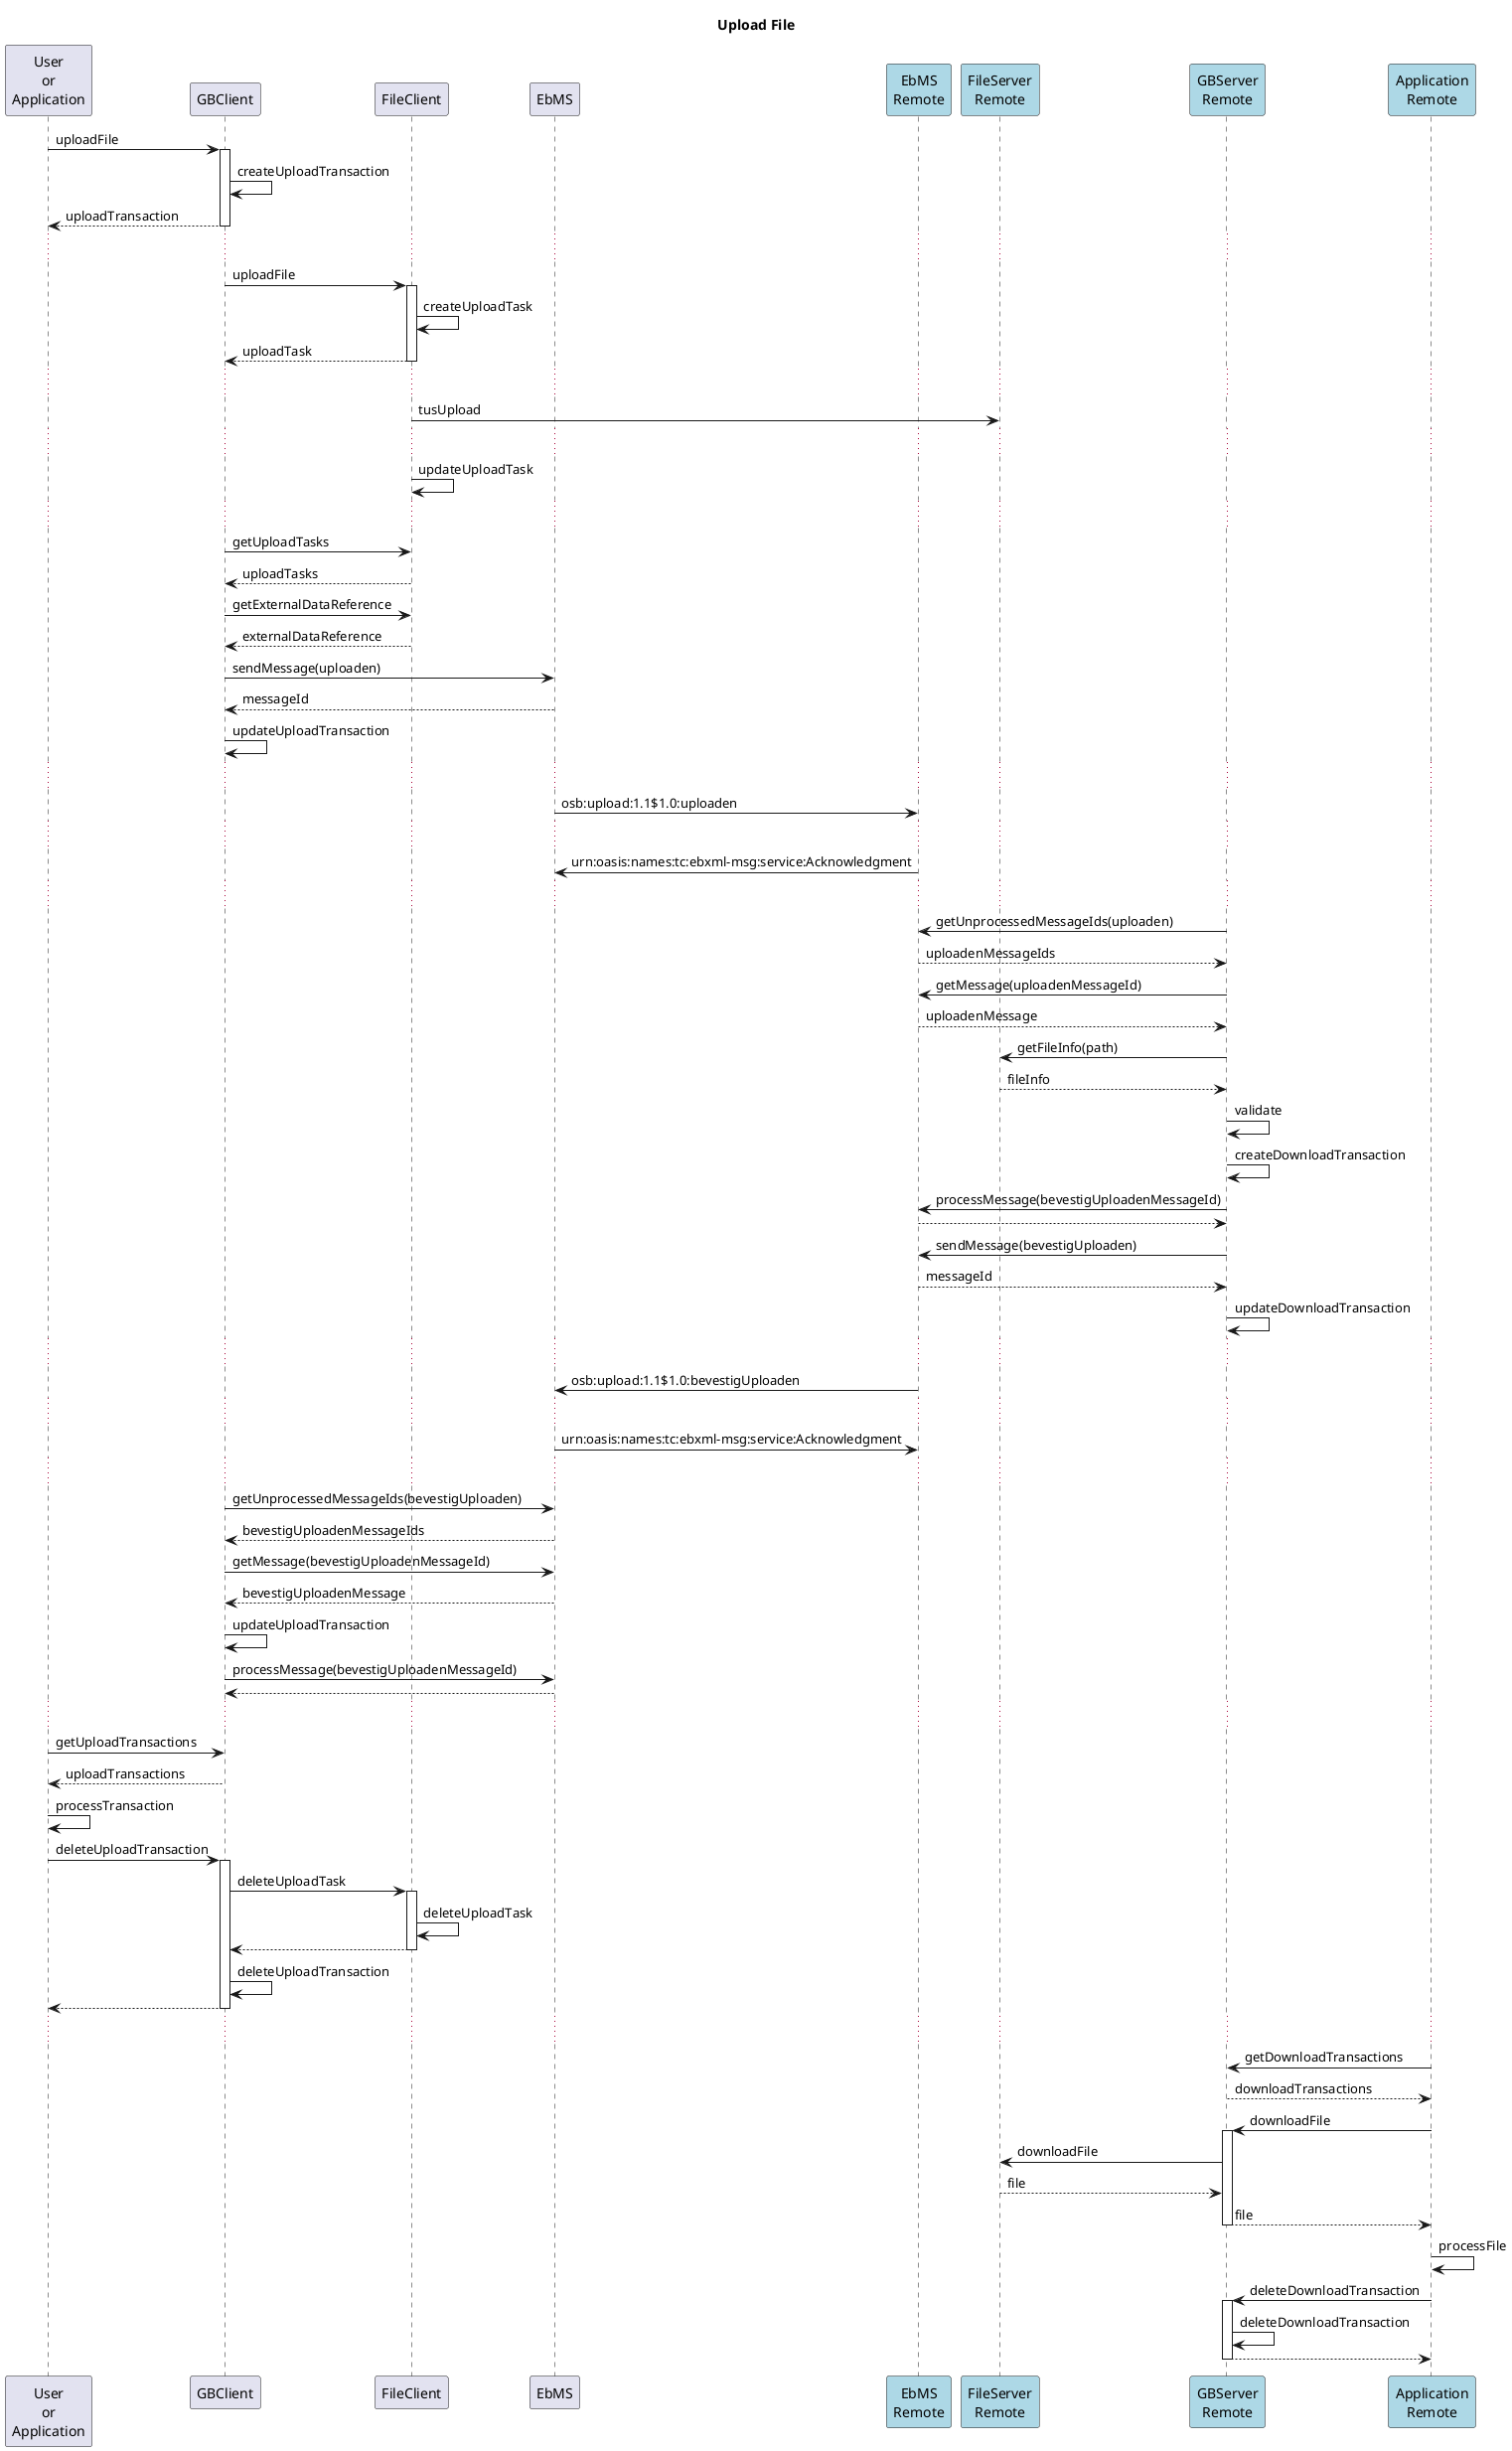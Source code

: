 @startuml
title Upload File

participant "User\nor\nApplication" as Application
participant GBClient
participant FileClient
participant EbMS
participant "EbMS\nRemote" as EbMS_R #lightblue
participant "FileServer\nRemote" as FileServer #lightblue
participant "GBServer\nRemote" as GBServer #lightblue
participant "Application\nRemote" as Application_R #lightblue

Application -> GBClient: uploadFile
activate GBClient
GBClient -> GBClient: createUploadTransaction
GBClient --> Application: uploadTransaction
deactivate GBClient
...
GBClient -> FileClient: uploadFile
activate FileClient
FileClient -> FileClient: createUploadTask
FileClient --> GBClient: uploadTask
deactivate FileClient
...
FileClient -> FileServer: tusUpload
...
FileClient -> FileClient: updateUploadTask
...
GBClient -> FileClient: getUploadTasks
FileClient --> GBClient: uploadTasks
GBClient -> FileClient: getExternalDataReference
FileClient --> GBClient: externalDataReference
GBClient -> EbMS: sendMessage(uploaden)
EbMS --> GBClient: messageId
GBClient -> GBClient: updateUploadTransaction
...
EbMS -> EbMS_R: osb:upload:1.1$1.0:uploaden
...
EbMS_R -> EbMS: urn:oasis:names:tc:ebxml-msg:service:Acknowledgment
...
GBServer -> EbMS_R: getUnprocessedMessageIds(uploaden)
EbMS_R --> GBServer: uploadenMessageIds
GBServer -> EbMS_R: getMessage(uploadenMessageId)
EbMS_R --> GBServer: uploadenMessage
GBServer -> FileServer: getFileInfo(path)
FileServer --> GBServer: fileInfo
GBServer -> GBServer: validate
GBServer -> GBServer: createDownloadTransaction
GBServer -> EbMS_R: processMessage(bevestigUploadenMessageId)
EbMS_R --> GBServer
GBServer -> EbMS_R: sendMessage(bevestigUploaden)
EbMS_R --> GBServer: messageId
GBServer -> GBServer: updateDownloadTransaction
...
EbMS_R -> EbMS: osb:upload:1.1$1.0:bevestigUploaden
...
EbMS -> EbMS_R: urn:oasis:names:tc:ebxml-msg:service:Acknowledgment
...
GBClient -> EbMS: getUnprocessedMessageIds(bevestigUploaden)
EbMS --> GBClient: bevestigUploadenMessageIds
GBClient -> EbMS: getMessage(bevestigUploadenMessageId)
EbMS --> GBClient: bevestigUploadenMessage
GBClient -> GBClient: updateUploadTransaction
GBClient -> EbMS: processMessage(bevestigUploadenMessageId)
EbMS --> GBClient
...
Application -> GBClient: getUploadTransactions
GBClient --> Application: uploadTransactions
Application -> Application: processTransaction
Application -> GBClient: deleteUploadTransaction
activate GBClient
GBClient -> FileClient: deleteUploadTask
activate FileClient
FileClient -> FileClient: deleteUploadTask
FileClient --> GBClient
deactivate FileClient
GBClient -> GBClient: deleteUploadTransaction
GBClient --> Application
deactivate GBClient
...
Application_R -> GBServer: getDownloadTransactions
GBServer --> Application_R: downloadTransactions
Application_R -> GBServer: downloadFile
activate GBServer
GBServer -> FileServer: downloadFile
FileServer --> GBServer: file
GBServer --> Application_R: file
deactivate GBServer
Application_R -> Application_R: processFile
Application_R -> GBServer: deleteDownloadTransaction
activate GBServer
GBServer -> GBServer: deleteDownloadTransaction
GBServer --> Application_R
deactivate GBServer
@enduml